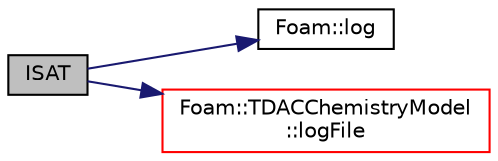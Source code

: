 digraph "ISAT"
{
  bgcolor="transparent";
  edge [fontname="Helvetica",fontsize="10",labelfontname="Helvetica",labelfontsize="10"];
  node [fontname="Helvetica",fontsize="10",shape=record];
  rankdir="LR";
  Node0 [label="ISAT",height=0.2,width=0.4,color="black", fillcolor="grey75", style="filled", fontcolor="black"];
  Node0 -> Node1 [color="midnightblue",fontsize="10",style="solid",fontname="Helvetica"];
  Node1 [label="Foam::log",height=0.2,width=0.4,color="black",URL="$a21851.html#a6e89590da9859ad497977e08f110d4b5"];
  Node0 -> Node2 [color="midnightblue",fontsize="10",style="solid",fontname="Helvetica"];
  Node2 [label="Foam::TDACChemistryModel\l::logFile",height=0.2,width=0.4,color="red",URL="$a31065.html#a3a54ca04b4cf33c823bfa032c2d637a3",tooltip="Create and return a TDAC log file of the given name. "];
}
